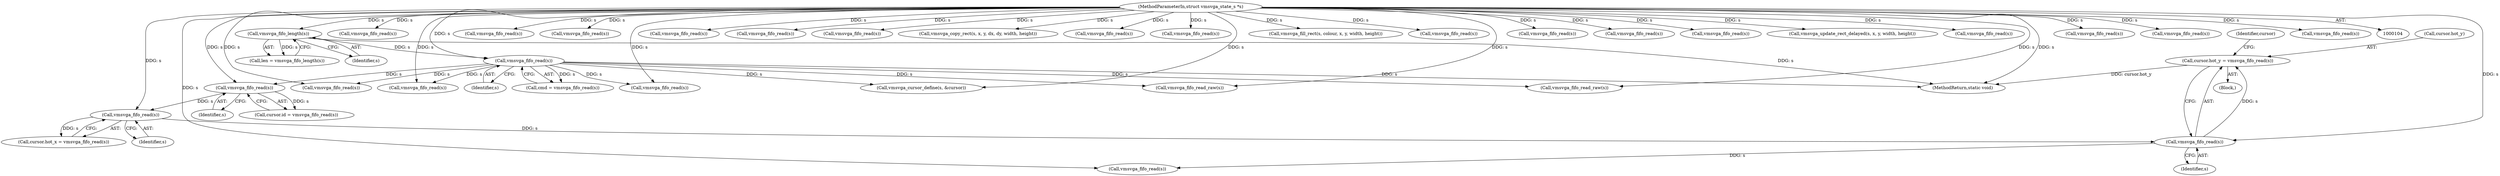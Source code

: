 digraph "0_qemu_167d97a3def77ee2dbf6e908b0ecbfe2103977db@API" {
"1000301" [label="(Call,cursor.hot_y = vmsvga_fifo_read(s))"];
"1000305" [label="(Call,vmsvga_fifo_read(s))"];
"1000299" [label="(Call,vmsvga_fifo_read(s))"];
"1000293" [label="(Call,vmsvga_fifo_read(s))"];
"1000145" [label="(Call,vmsvga_fifo_read(s))"];
"1000125" [label="(Call,vmsvga_fifo_length(s))"];
"1000105" [label="(MethodParameterIn,struct vmsvga_state_s *s)"];
"1000173" [label="(Call,vmsvga_fifo_read(s))"];
"1000294" [label="(Identifier,s)"];
"1000143" [label="(Call,cmd = vmsvga_fifo_read(s))"];
"1000299" [label="(Call,vmsvga_fifo_read(s))"];
"1000161" [label="(Call,vmsvga_fifo_read(s))"];
"1000194" [label="(Call,vmsvga_fifo_read(s))"];
"1000289" [label="(Call,cursor.id = vmsvga_fifo_read(s))"];
"1000321" [label="(Call,vmsvga_fifo_read(s))"];
"1000329" [label="(Call,vmsvga_fifo_read(s))"];
"1000313" [label="(Call,vmsvga_fifo_read(s))"];
"1000252" [label="(Call,vmsvga_fifo_read(s))"];
"1000123" [label="(Call,len = vmsvga_fifo_length(s))"];
"1000309" [label="(Identifier,cursor)"];
"1000210" [label="(Call,vmsvga_fifo_read(s))"];
"1000295" [label="(Call,cursor.hot_x = vmsvga_fifo_read(s))"];
"1000525" [label="(Call,vmsvga_fifo_read(s))"];
"1000264" [label="(Call,vmsvga_copy_rect(s, x, y, dx, dy, width, height))"];
"1000125" [label="(Call,vmsvga_fifo_length(s))"];
"1000198" [label="(Call,vmsvga_fifo_read(s))"];
"1000105" [label="(MethodParameterIn,struct vmsvga_state_s *s)"];
"1000256" [label="(Call,vmsvga_fifo_read(s))"];
"1000145" [label="(Call,vmsvga_fifo_read(s))"];
"1000240" [label="(Call,vmsvga_fifo_read(s))"];
"1000214" [label="(Call,vmsvga_fill_rect(s, colour, x, y, width, height))"];
"1000126" [label="(Identifier,s)"];
"1000248" [label="(Call,vmsvga_fifo_read(s))"];
"1000302" [label="(Call,cursor.hot_y)"];
"1000428" [label="(Call,vmsvga_cursor_define(s, &cursor))"];
"1000244" [label="(Call,vmsvga_fifo_read(s))"];
"1000301" [label="(Call,cursor.hot_y = vmsvga_fifo_read(s))"];
"1000146" [label="(Identifier,s)"];
"1000306" [label="(Identifier,s)"];
"1000260" [label="(Call,vmsvga_fifo_read(s))"];
"1000323" [label="(Call,vmsvga_fifo_read(s))"];
"1000175" [label="(Call,vmsvga_update_rect_delayed(s, x, y, width, height))"];
"1000206" [label="(Call,vmsvga_fifo_read(s))"];
"1000300" [label="(Identifier,s)"];
"1000293" [label="(Call,vmsvga_fifo_read(s))"];
"1000305" [label="(Call,vmsvga_fifo_read(s))"];
"1000549" [label="(MethodReturn,static void)"];
"1000426" [label="(Call,vmsvga_fifo_read_raw(s))"];
"1000147" [label="(Block,)"];
"1000202" [label="(Call,vmsvga_fifo_read(s))"];
"1000169" [label="(Call,vmsvga_fifo_read(s))"];
"1000403" [label="(Call,vmsvga_fifo_read_raw(s))"];
"1000165" [label="(Call,vmsvga_fifo_read(s))"];
"1000301" -> "1000147"  [label="AST: "];
"1000301" -> "1000305"  [label="CFG: "];
"1000302" -> "1000301"  [label="AST: "];
"1000305" -> "1000301"  [label="AST: "];
"1000309" -> "1000301"  [label="CFG: "];
"1000301" -> "1000549"  [label="DDG: cursor.hot_y"];
"1000305" -> "1000301"  [label="DDG: s"];
"1000305" -> "1000306"  [label="CFG: "];
"1000306" -> "1000305"  [label="AST: "];
"1000299" -> "1000305"  [label="DDG: s"];
"1000105" -> "1000305"  [label="DDG: s"];
"1000305" -> "1000313"  [label="DDG: s"];
"1000299" -> "1000295"  [label="AST: "];
"1000299" -> "1000300"  [label="CFG: "];
"1000300" -> "1000299"  [label="AST: "];
"1000295" -> "1000299"  [label="CFG: "];
"1000299" -> "1000295"  [label="DDG: s"];
"1000293" -> "1000299"  [label="DDG: s"];
"1000105" -> "1000299"  [label="DDG: s"];
"1000293" -> "1000289"  [label="AST: "];
"1000293" -> "1000294"  [label="CFG: "];
"1000294" -> "1000293"  [label="AST: "];
"1000289" -> "1000293"  [label="CFG: "];
"1000293" -> "1000289"  [label="DDG: s"];
"1000145" -> "1000293"  [label="DDG: s"];
"1000105" -> "1000293"  [label="DDG: s"];
"1000145" -> "1000143"  [label="AST: "];
"1000145" -> "1000146"  [label="CFG: "];
"1000146" -> "1000145"  [label="AST: "];
"1000143" -> "1000145"  [label="CFG: "];
"1000145" -> "1000549"  [label="DDG: s"];
"1000145" -> "1000143"  [label="DDG: s"];
"1000125" -> "1000145"  [label="DDG: s"];
"1000105" -> "1000145"  [label="DDG: s"];
"1000145" -> "1000161"  [label="DDG: s"];
"1000145" -> "1000194"  [label="DDG: s"];
"1000145" -> "1000240"  [label="DDG: s"];
"1000145" -> "1000403"  [label="DDG: s"];
"1000145" -> "1000426"  [label="DDG: s"];
"1000145" -> "1000428"  [label="DDG: s"];
"1000125" -> "1000123"  [label="AST: "];
"1000125" -> "1000126"  [label="CFG: "];
"1000126" -> "1000125"  [label="AST: "];
"1000123" -> "1000125"  [label="CFG: "];
"1000125" -> "1000549"  [label="DDG: s"];
"1000125" -> "1000123"  [label="DDG: s"];
"1000105" -> "1000125"  [label="DDG: s"];
"1000105" -> "1000104"  [label="AST: "];
"1000105" -> "1000549"  [label="DDG: s"];
"1000105" -> "1000161"  [label="DDG: s"];
"1000105" -> "1000165"  [label="DDG: s"];
"1000105" -> "1000169"  [label="DDG: s"];
"1000105" -> "1000173"  [label="DDG: s"];
"1000105" -> "1000175"  [label="DDG: s"];
"1000105" -> "1000194"  [label="DDG: s"];
"1000105" -> "1000198"  [label="DDG: s"];
"1000105" -> "1000202"  [label="DDG: s"];
"1000105" -> "1000206"  [label="DDG: s"];
"1000105" -> "1000210"  [label="DDG: s"];
"1000105" -> "1000214"  [label="DDG: s"];
"1000105" -> "1000240"  [label="DDG: s"];
"1000105" -> "1000244"  [label="DDG: s"];
"1000105" -> "1000248"  [label="DDG: s"];
"1000105" -> "1000252"  [label="DDG: s"];
"1000105" -> "1000256"  [label="DDG: s"];
"1000105" -> "1000260"  [label="DDG: s"];
"1000105" -> "1000264"  [label="DDG: s"];
"1000105" -> "1000313"  [label="DDG: s"];
"1000105" -> "1000321"  [label="DDG: s"];
"1000105" -> "1000323"  [label="DDG: s"];
"1000105" -> "1000329"  [label="DDG: s"];
"1000105" -> "1000403"  [label="DDG: s"];
"1000105" -> "1000426"  [label="DDG: s"];
"1000105" -> "1000428"  [label="DDG: s"];
"1000105" -> "1000525"  [label="DDG: s"];
}
